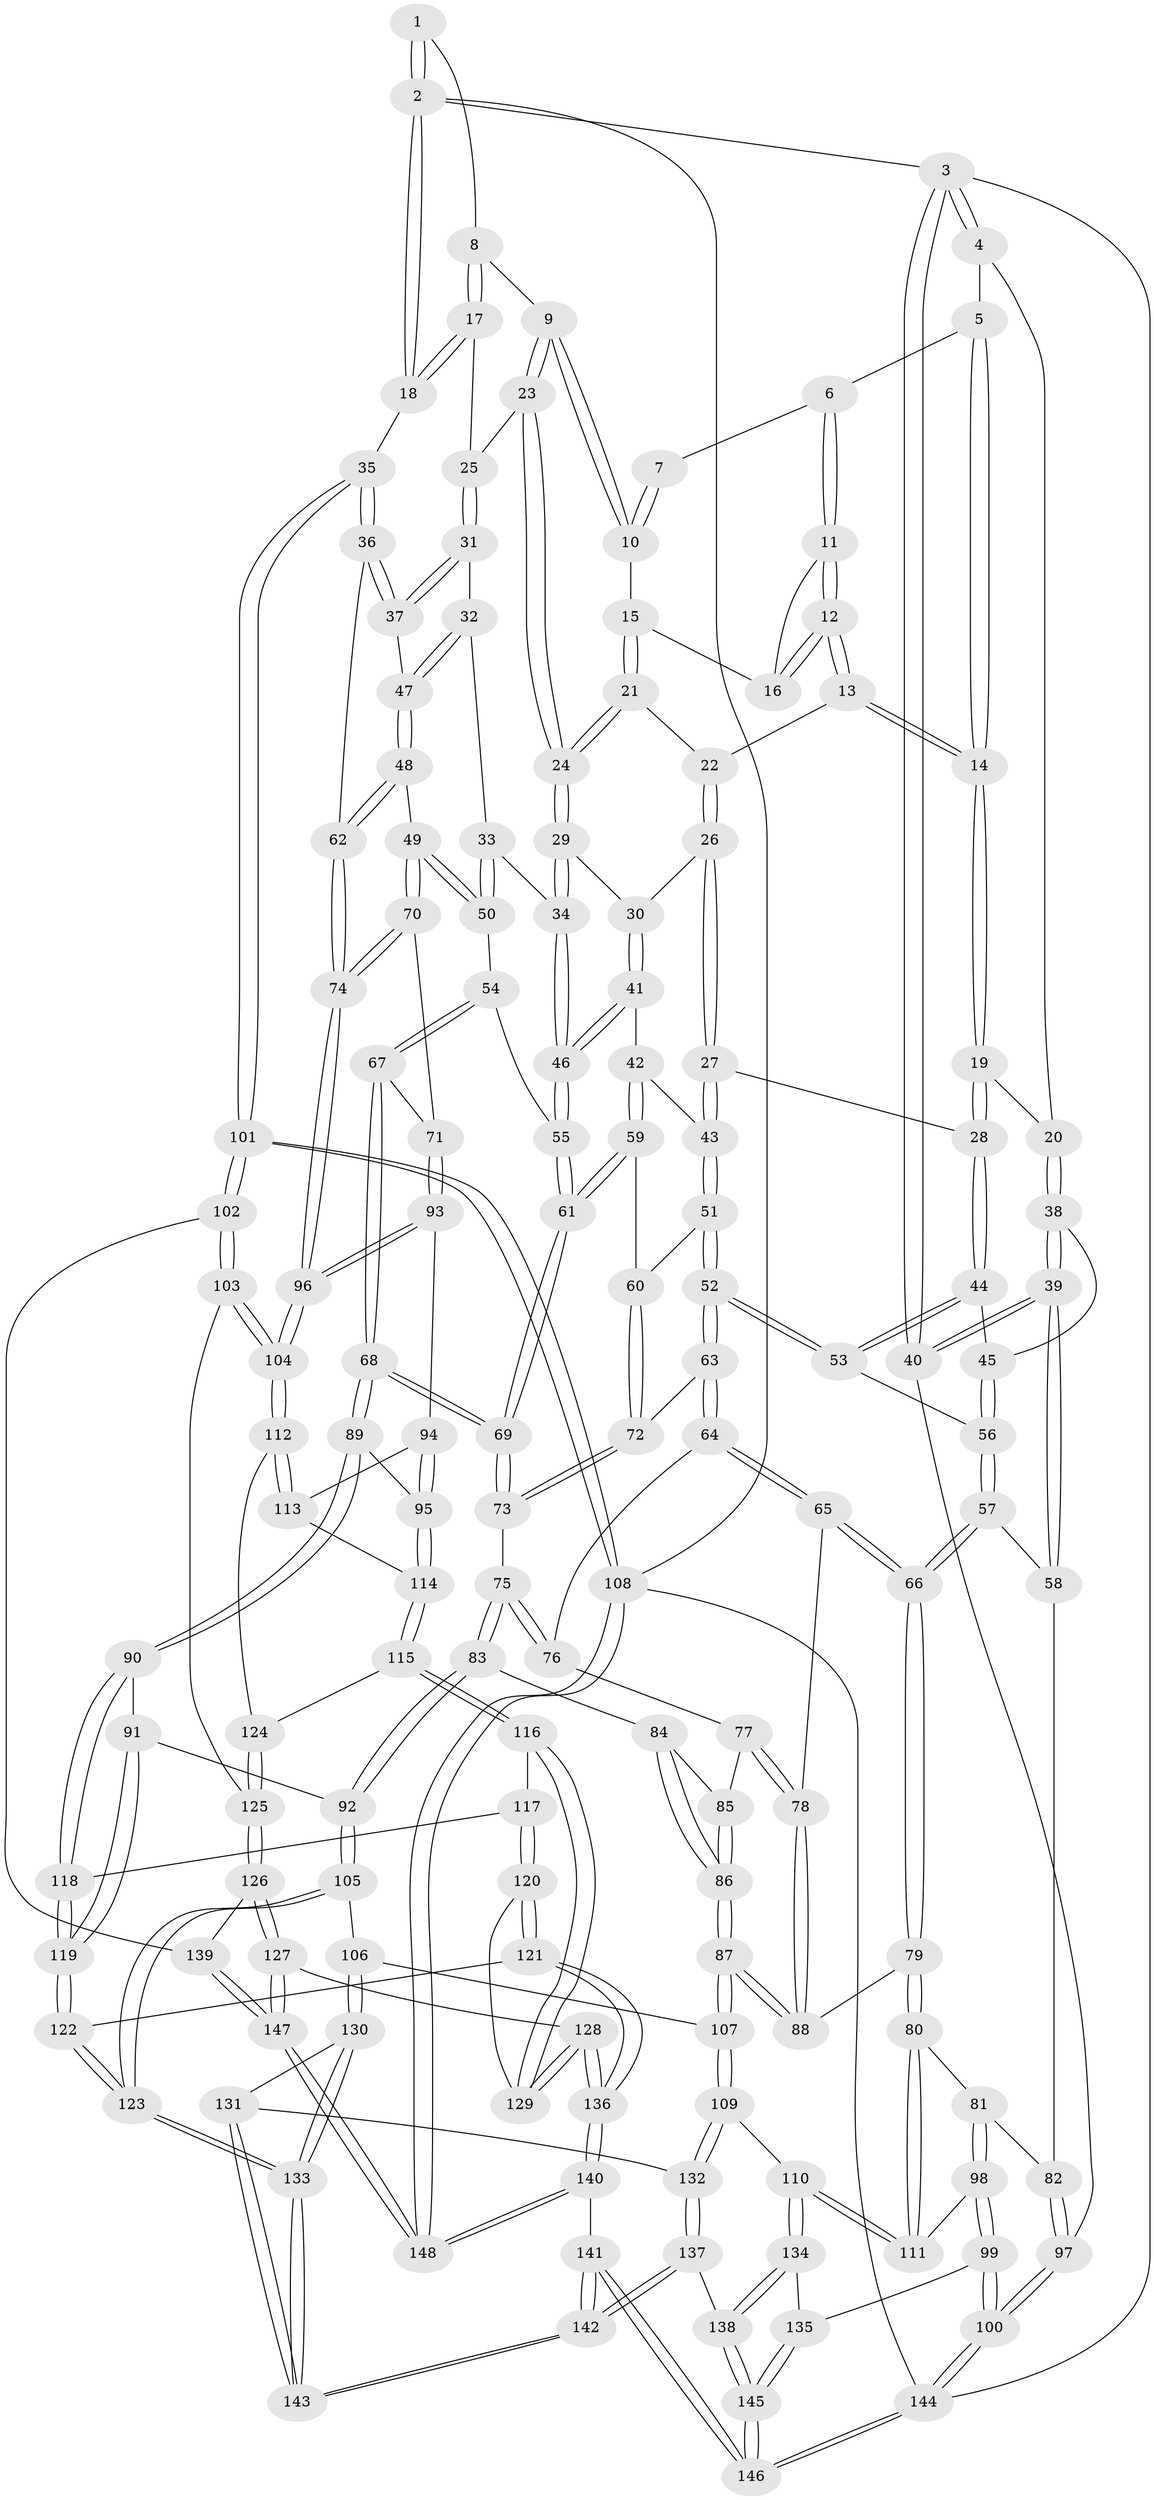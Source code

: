 // coarse degree distribution, {2: 0.019230769230769232, 4: 0.2692307692307692, 3: 0.7115384615384616}
// Generated by graph-tools (version 1.1) at 2025/38/03/04/25 23:38:29]
// undirected, 148 vertices, 367 edges
graph export_dot {
  node [color=gray90,style=filled];
  1 [pos="+0.8723743184964721+0"];
  2 [pos="+1+0"];
  3 [pos="+0+0"];
  4 [pos="+0.09658361234803849+0"];
  5 [pos="+0.46461317547661013+0"];
  6 [pos="+0.5189051783297537+0"];
  7 [pos="+0.6628837982965367+0"];
  8 [pos="+0.8730959288972102+0.004222248419844269"];
  9 [pos="+0.7599028680308302+0.08704329015123388"];
  10 [pos="+0.685724799833813+0"];
  11 [pos="+0.5407248484461881+0.004272019642394044"];
  12 [pos="+0.5160967595770638+0.09997640791125267"];
  13 [pos="+0.47145923676224516+0.15446938097693205"];
  14 [pos="+0.40707186410600943+0.15049871674780232"];
  15 [pos="+0.6251629793647289+0.09645638134963619"];
  16 [pos="+0.624460665096527+0.09615481487906768"];
  17 [pos="+0.9554587473567103+0.126590598370651"];
  18 [pos="+1+0.1942449691857076"];
  19 [pos="+0.35800125260525584+0.1733076969422778"];
  20 [pos="+0.2051723295463589+0.10775056814208941"];
  21 [pos="+0.661758188204864+0.15724747710578438"];
  22 [pos="+0.4867394575629775+0.16580317240810494"];
  23 [pos="+0.7569570143709917+0.13165352024308252"];
  24 [pos="+0.6785029154655435+0.16921102266081983"];
  25 [pos="+0.825345539173661+0.16736784551023035"];
  26 [pos="+0.5150140100872271+0.2164819422509122"];
  27 [pos="+0.44977946320468815+0.3151282071696243"];
  28 [pos="+0.36510528241323253+0.26116832392033057"];
  29 [pos="+0.6658624952018807+0.22733915575712615"];
  30 [pos="+0.5415393627560553+0.2452821337847788"];
  31 [pos="+0.826713608847298+0.19015558973396798"];
  32 [pos="+0.802908203420139+0.28500622290826694"];
  33 [pos="+0.7708710960922203+0.2971867332177874"];
  34 [pos="+0.6802738042354086+0.29277916805574167"];
  35 [pos="+1+0.2977599455320758"];
  36 [pos="+1+0.31440129137289347"];
  37 [pos="+0.9643365231251886+0.3427965309621802"];
  38 [pos="+0.13742103334625944+0.20484620655445518"];
  39 [pos="+0+0.3392476873393236"];
  40 [pos="+0+0.3419078165064788"];
  41 [pos="+0.5378849899997517+0.3137571872304216"];
  42 [pos="+0.48689540562421657+0.34328632515128404"];
  43 [pos="+0.46992700110082514+0.3362083523165245"];
  44 [pos="+0.3442567151839965+0.29822089731792095"];
  45 [pos="+0.21741173764930524+0.3302442802401105"];
  46 [pos="+0.6522036500650732+0.35767221161650187"];
  47 [pos="+0.9054314469488595+0.3626291472232979"];
  48 [pos="+0.8765151619208891+0.39356290105044356"];
  49 [pos="+0.8632747185607613+0.40401253421254063"];
  50 [pos="+0.7824603734259599+0.38543240861901834"];
  51 [pos="+0.38059466796515445+0.4174829629644308"];
  52 [pos="+0.3630495309155943+0.4224816956316404"];
  53 [pos="+0.34454817971751844+0.39326241112906035"];
  54 [pos="+0.7098286014719468+0.4109449305061067"];
  55 [pos="+0.6537701821458127+0.37444492848061683"];
  56 [pos="+0.2116066601626777+0.3994689867732469"];
  57 [pos="+0.1728344682710365+0.45972132107336394"];
  58 [pos="+0.1036632638720967+0.4482745940479138"];
  59 [pos="+0.5021842874964524+0.4079470380142509"];
  60 [pos="+0.4863812616221282+0.4325010775591559"];
  61 [pos="+0.6112641655280224+0.4250176114960498"];
  62 [pos="+0.9435442824249854+0.5248262301633204"];
  63 [pos="+0.35919273410177266+0.4509320314971027"];
  64 [pos="+0.35707606239553585+0.45819631511902026"];
  65 [pos="+0.33664670630067095+0.4805837334427356"];
  66 [pos="+0.19721148582117642+0.49321859261082124"];
  67 [pos="+0.7399586128687248+0.47901870849794437"];
  68 [pos="+0.618509059521164+0.5547030798508104"];
  69 [pos="+0.5990888167831592+0.5155263761724701"];
  70 [pos="+0.8530097440985587+0.4292940524792068"];
  71 [pos="+0.7902270351044669+0.5097680272476619"];
  72 [pos="+0.4852008221281301+0.476131310790223"];
  73 [pos="+0.48915302038866604+0.49806772300396385"];
  74 [pos="+0.9247745659836719+0.5505775467104651"];
  75 [pos="+0.4673437076047649+0.5247187588544243"];
  76 [pos="+0.40870244263073907+0.5018655242171622"];
  77 [pos="+0.3883919868948515+0.5545599146632748"];
  78 [pos="+0.3422138469347495+0.5458305081497274"];
  79 [pos="+0.20464740580783947+0.5494473525015617"];
  80 [pos="+0.1784013635629757+0.6185169279245051"];
  81 [pos="+0.09080424625893825+0.5805290056144978"];
  82 [pos="+0.08082528508261719+0.566368900401144"];
  83 [pos="+0.46003181443134294+0.5755580172493814"];
  84 [pos="+0.43712396780548185+0.5778246688413476"];
  85 [pos="+0.3910072137344229+0.5563250229819238"];
  86 [pos="+0.3613006009125117+0.6326990459935157"];
  87 [pos="+0.33943531100849944+0.6512040729193395"];
  88 [pos="+0.3188268988659966+0.5895727384861605"];
  89 [pos="+0.620112344855516+0.5795858500891439"];
  90 [pos="+0.6033611335226328+0.600294317123292"];
  91 [pos="+0.5912480117589316+0.6092708326833954"];
  92 [pos="+0.5097925770835823+0.6464681183831075"];
  93 [pos="+0.7961276086007081+0.532475801416197"];
  94 [pos="+0.7458708170410016+0.5935667683564247"];
  95 [pos="+0.7176498525051689+0.6138349115444389"];
  96 [pos="+0.9075157044130244+0.5955698607569199"];
  97 [pos="+0+0.6249516828120355"];
  98 [pos="+0.03892806120302721+0.6672239689036924"];
  99 [pos="+0+0.6774572957901499"];
  100 [pos="+0+0.6708093161917066"];
  101 [pos="+1+0.788683195132145"];
  102 [pos="+1+0.7594683350664282"];
  103 [pos="+0.9578632063612973+0.6812716497529835"];
  104 [pos="+0.9285410869973422+0.6566289169439362"];
  105 [pos="+0.5054854962500014+0.6565463198844448"];
  106 [pos="+0.42751750167291913+0.7074210650394906"];
  107 [pos="+0.33830468941090214+0.670683139593126"];
  108 [pos="+1+1"];
  109 [pos="+0.2797188218361948+0.7106114864601007"];
  110 [pos="+0.18201913952780466+0.699285474929014"];
  111 [pos="+0.17649039828025856+0.690230321000799"];
  112 [pos="+0.9015674090837187+0.6623784258224268"];
  113 [pos="+0.8057462933994617+0.6342164304742951"];
  114 [pos="+0.7358600803201398+0.6897564509194586"];
  115 [pos="+0.7385427027038856+0.7075447578967653"];
  116 [pos="+0.7360268076304237+0.7108918924946469"];
  117 [pos="+0.6540112046017665+0.6898493311670545"];
  118 [pos="+0.6503790661748367+0.6870142885055629"];
  119 [pos="+0.6116051177817472+0.7154442521106716"];
  120 [pos="+0.6329268371990073+0.7573460122814972"];
  121 [pos="+0.6011161655853302+0.7763301688501435"];
  122 [pos="+0.6005125392740703+0.776238889134039"];
  123 [pos="+0.574814503015654+0.7807450829059704"];
  124 [pos="+0.7902955492023124+0.7077038245008892"];
  125 [pos="+0.8338059059126214+0.7951447798981744"];
  126 [pos="+0.8022400412755336+0.8750741406119363"];
  127 [pos="+0.8008757211407256+0.8760726330264952"];
  128 [pos="+0.7472238052533012+0.8801591988384421"];
  129 [pos="+0.7317097766962083+0.7226536214016851"];
  130 [pos="+0.4297914176994408+0.750562465848342"];
  131 [pos="+0.3347001223367823+0.8117196760082401"];
  132 [pos="+0.3162754836235243+0.8149506186586262"];
  133 [pos="+0.4980494120745696+0.8700792646934016"];
  134 [pos="+0.15101915284229966+0.7858463629251102"];
  135 [pos="+0.13110375676794553+0.8101999222882222"];
  136 [pos="+0.7363180356512421+0.8870308186404605"];
  137 [pos="+0.299867549249317+0.8552982352123258"];
  138 [pos="+0.2919066118801608+0.8589092430600467"];
  139 [pos="+0.9019949877306579+0.8564340533649045"];
  140 [pos="+0.5450806218772335+1"];
  141 [pos="+0.5321371238240161+1"];
  142 [pos="+0.498266594026587+1"];
  143 [pos="+0.49755817843860134+0.8726125041648914"];
  144 [pos="+0+1"];
  145 [pos="+0.051850126279551614+1"];
  146 [pos="+0+1"];
  147 [pos="+0.9693611397902946+1"];
  148 [pos="+1+1"];
  1 -- 2;
  1 -- 2;
  1 -- 8;
  2 -- 3;
  2 -- 18;
  2 -- 18;
  2 -- 108;
  3 -- 4;
  3 -- 4;
  3 -- 40;
  3 -- 40;
  3 -- 144;
  4 -- 5;
  4 -- 20;
  5 -- 6;
  5 -- 14;
  5 -- 14;
  6 -- 7;
  6 -- 11;
  6 -- 11;
  7 -- 10;
  7 -- 10;
  8 -- 9;
  8 -- 17;
  8 -- 17;
  9 -- 10;
  9 -- 10;
  9 -- 23;
  9 -- 23;
  10 -- 15;
  11 -- 12;
  11 -- 12;
  11 -- 16;
  12 -- 13;
  12 -- 13;
  12 -- 16;
  12 -- 16;
  13 -- 14;
  13 -- 14;
  13 -- 22;
  14 -- 19;
  14 -- 19;
  15 -- 16;
  15 -- 21;
  15 -- 21;
  17 -- 18;
  17 -- 18;
  17 -- 25;
  18 -- 35;
  19 -- 20;
  19 -- 28;
  19 -- 28;
  20 -- 38;
  20 -- 38;
  21 -- 22;
  21 -- 24;
  21 -- 24;
  22 -- 26;
  22 -- 26;
  23 -- 24;
  23 -- 24;
  23 -- 25;
  24 -- 29;
  24 -- 29;
  25 -- 31;
  25 -- 31;
  26 -- 27;
  26 -- 27;
  26 -- 30;
  27 -- 28;
  27 -- 43;
  27 -- 43;
  28 -- 44;
  28 -- 44;
  29 -- 30;
  29 -- 34;
  29 -- 34;
  30 -- 41;
  30 -- 41;
  31 -- 32;
  31 -- 37;
  31 -- 37;
  32 -- 33;
  32 -- 47;
  32 -- 47;
  33 -- 34;
  33 -- 50;
  33 -- 50;
  34 -- 46;
  34 -- 46;
  35 -- 36;
  35 -- 36;
  35 -- 101;
  35 -- 101;
  36 -- 37;
  36 -- 37;
  36 -- 62;
  37 -- 47;
  38 -- 39;
  38 -- 39;
  38 -- 45;
  39 -- 40;
  39 -- 40;
  39 -- 58;
  39 -- 58;
  40 -- 97;
  41 -- 42;
  41 -- 46;
  41 -- 46;
  42 -- 43;
  42 -- 59;
  42 -- 59;
  43 -- 51;
  43 -- 51;
  44 -- 45;
  44 -- 53;
  44 -- 53;
  45 -- 56;
  45 -- 56;
  46 -- 55;
  46 -- 55;
  47 -- 48;
  47 -- 48;
  48 -- 49;
  48 -- 62;
  48 -- 62;
  49 -- 50;
  49 -- 50;
  49 -- 70;
  49 -- 70;
  50 -- 54;
  51 -- 52;
  51 -- 52;
  51 -- 60;
  52 -- 53;
  52 -- 53;
  52 -- 63;
  52 -- 63;
  53 -- 56;
  54 -- 55;
  54 -- 67;
  54 -- 67;
  55 -- 61;
  55 -- 61;
  56 -- 57;
  56 -- 57;
  57 -- 58;
  57 -- 66;
  57 -- 66;
  58 -- 82;
  59 -- 60;
  59 -- 61;
  59 -- 61;
  60 -- 72;
  60 -- 72;
  61 -- 69;
  61 -- 69;
  62 -- 74;
  62 -- 74;
  63 -- 64;
  63 -- 64;
  63 -- 72;
  64 -- 65;
  64 -- 65;
  64 -- 76;
  65 -- 66;
  65 -- 66;
  65 -- 78;
  66 -- 79;
  66 -- 79;
  67 -- 68;
  67 -- 68;
  67 -- 71;
  68 -- 69;
  68 -- 69;
  68 -- 89;
  68 -- 89;
  69 -- 73;
  69 -- 73;
  70 -- 71;
  70 -- 74;
  70 -- 74;
  71 -- 93;
  71 -- 93;
  72 -- 73;
  72 -- 73;
  73 -- 75;
  74 -- 96;
  74 -- 96;
  75 -- 76;
  75 -- 76;
  75 -- 83;
  75 -- 83;
  76 -- 77;
  77 -- 78;
  77 -- 78;
  77 -- 85;
  78 -- 88;
  78 -- 88;
  79 -- 80;
  79 -- 80;
  79 -- 88;
  80 -- 81;
  80 -- 111;
  80 -- 111;
  81 -- 82;
  81 -- 98;
  81 -- 98;
  82 -- 97;
  82 -- 97;
  83 -- 84;
  83 -- 92;
  83 -- 92;
  84 -- 85;
  84 -- 86;
  84 -- 86;
  85 -- 86;
  85 -- 86;
  86 -- 87;
  86 -- 87;
  87 -- 88;
  87 -- 88;
  87 -- 107;
  87 -- 107;
  89 -- 90;
  89 -- 90;
  89 -- 95;
  90 -- 91;
  90 -- 118;
  90 -- 118;
  91 -- 92;
  91 -- 119;
  91 -- 119;
  92 -- 105;
  92 -- 105;
  93 -- 94;
  93 -- 96;
  93 -- 96;
  94 -- 95;
  94 -- 95;
  94 -- 113;
  95 -- 114;
  95 -- 114;
  96 -- 104;
  96 -- 104;
  97 -- 100;
  97 -- 100;
  98 -- 99;
  98 -- 99;
  98 -- 111;
  99 -- 100;
  99 -- 100;
  99 -- 135;
  100 -- 144;
  100 -- 144;
  101 -- 102;
  101 -- 102;
  101 -- 108;
  101 -- 108;
  102 -- 103;
  102 -- 103;
  102 -- 139;
  103 -- 104;
  103 -- 104;
  103 -- 125;
  104 -- 112;
  104 -- 112;
  105 -- 106;
  105 -- 123;
  105 -- 123;
  106 -- 107;
  106 -- 130;
  106 -- 130;
  107 -- 109;
  107 -- 109;
  108 -- 148;
  108 -- 148;
  108 -- 144;
  109 -- 110;
  109 -- 132;
  109 -- 132;
  110 -- 111;
  110 -- 111;
  110 -- 134;
  110 -- 134;
  112 -- 113;
  112 -- 113;
  112 -- 124;
  113 -- 114;
  114 -- 115;
  114 -- 115;
  115 -- 116;
  115 -- 116;
  115 -- 124;
  116 -- 117;
  116 -- 129;
  116 -- 129;
  117 -- 118;
  117 -- 120;
  117 -- 120;
  118 -- 119;
  118 -- 119;
  119 -- 122;
  119 -- 122;
  120 -- 121;
  120 -- 121;
  120 -- 129;
  121 -- 122;
  121 -- 136;
  121 -- 136;
  122 -- 123;
  122 -- 123;
  123 -- 133;
  123 -- 133;
  124 -- 125;
  124 -- 125;
  125 -- 126;
  125 -- 126;
  126 -- 127;
  126 -- 127;
  126 -- 139;
  127 -- 128;
  127 -- 147;
  127 -- 147;
  128 -- 129;
  128 -- 129;
  128 -- 136;
  128 -- 136;
  130 -- 131;
  130 -- 133;
  130 -- 133;
  131 -- 132;
  131 -- 143;
  131 -- 143;
  132 -- 137;
  132 -- 137;
  133 -- 143;
  133 -- 143;
  134 -- 135;
  134 -- 138;
  134 -- 138;
  135 -- 145;
  135 -- 145;
  136 -- 140;
  136 -- 140;
  137 -- 138;
  137 -- 142;
  137 -- 142;
  138 -- 145;
  138 -- 145;
  139 -- 147;
  139 -- 147;
  140 -- 141;
  140 -- 148;
  140 -- 148;
  141 -- 142;
  141 -- 142;
  141 -- 146;
  141 -- 146;
  142 -- 143;
  142 -- 143;
  144 -- 146;
  144 -- 146;
  145 -- 146;
  145 -- 146;
  147 -- 148;
  147 -- 148;
}
